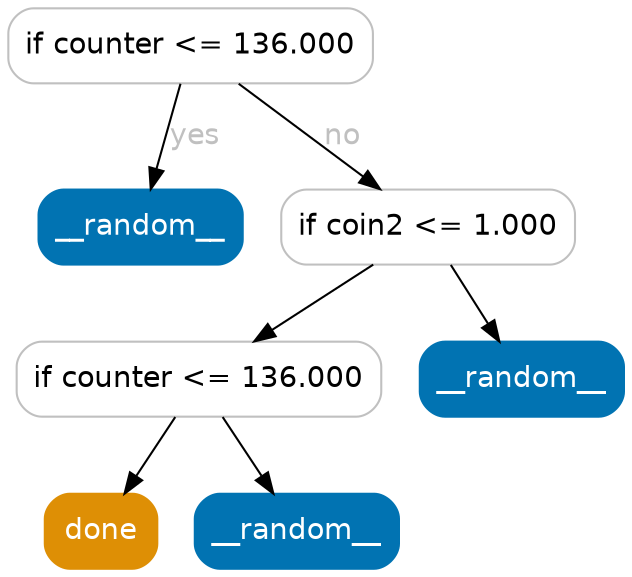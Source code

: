 digraph Tree {
	graph [bb="0,0,295.5,269"];
	node [color=gray,
		fillcolor=white,
		fontname=helvetica,
		label="\N",
		shape=box,
		style="filled, rounded"
	];
	edge [fontname=helvetica];
	0	[height=0.5,
		label="if counter <= 136.000",
		pos="87.5,251",
		width=2.4306];
	1	[color="#0173b2",
		fillcolor="#0173b2",
		fontcolor=white,
		height=0.5,
		label=__random__,
		pos="63.5,164",
		width=1.3611];
	0 -> 1	[fontcolor=gray,
		label=yes,
		lp="90,207.5",
		pos="e,68.35,182.18 82.643,232.8 79.325,221.05 74.861,205.24 71.079,191.84"];
	2	[height=0.5,
		label="if coin2 <= 1.000",
		pos="201.5,164",
		width=1.9583];
	0 -> 2	[fontcolor=gray,
		label=no,
		lp="160.5,207.5",
		pos="e,178.46,182.18 110.57,232.8 127.8,219.95 151.53,202.26 170.43,188.17"];
	3	[height=0.5,
		label="if counter <= 136.000",
		pos="91.5,91",
		width=2.4306];
	2 -> 3	[fontcolor=gray,
		pos="e,118.01,109.11 175.15,145.99 160.57,136.58 142.25,124.76 126.48,114.57"];
	6	[color="#0173b2",
		fillcolor="#0173b2",
		fontcolor=white,
		height=0.5,
		label=__random__,
		pos="246.5,91",
		width=1.3611];
	2 -> 6	[fontcolor=gray,
		pos="e,235.71,109.03 212.39,145.81 217.75,137.35 224.33,126.98 230.27,117.61"];
	4	[color="#de8f05",
		fillcolor="#de8f05",
		fontcolor=white,
		height=0.5,
		label=done,
		pos="44.5,18",
		width=0.75];
	3 -> 4	[fontcolor=gray,
		pos="e,55.773,36.029 80.123,72.813 74.523,64.353 67.658,53.984 61.455,44.612"];
	5	[color="#0173b2",
		fillcolor="#0173b2",
		fontcolor=white,
		height=0.5,
		label=__random__,
		pos="138.5,18",
		width=1.3611];
	3 -> 5	[fontcolor=gray,
		pos="e,127.23,36.029 102.88,72.813 108.48,64.353 115.34,53.984 121.55,44.612"];
}

